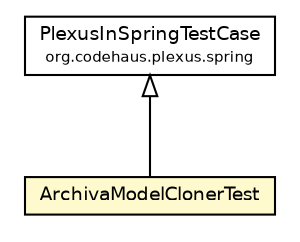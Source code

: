 #!/usr/local/bin/dot
#
# Class diagram 
# Generated by UmlGraph version 4.6 (http://www.spinellis.gr/sw/umlgraph)
#

digraph G {
	edge [fontname="Helvetica",fontsize=10,labelfontname="Helvetica",labelfontsize=10];
	node [fontname="Helvetica",fontsize=10,shape=plaintext];
	// org.apache.maven.archiva.model.ArchivaModelClonerTest
	c15885 [label=<<table border="0" cellborder="1" cellspacing="0" cellpadding="2" port="p" bgcolor="lemonChiffon" href="./ArchivaModelClonerTest.html">
		<tr><td><table border="0" cellspacing="0" cellpadding="1">
			<tr><td> ArchivaModelClonerTest </td></tr>
		</table></td></tr>
		</table>>, fontname="Helvetica", fontcolor="black", fontsize=9.0];
	//org.apache.maven.archiva.model.ArchivaModelClonerTest extends org.codehaus.plexus.spring.PlexusInSpringTestCase
	c16070:p -> c15885:p [dir=back,arrowtail=empty];
	// org.codehaus.plexus.spring.PlexusInSpringTestCase
	c16070 [label=<<table border="0" cellborder="1" cellspacing="0" cellpadding="2" port="p" href="http://java.sun.com/j2se/1.4.2/docs/api/org/codehaus/plexus/spring/PlexusInSpringTestCase.html">
		<tr><td><table border="0" cellspacing="0" cellpadding="1">
			<tr><td> PlexusInSpringTestCase </td></tr>
			<tr><td><font point-size="7.0"> org.codehaus.plexus.spring </font></td></tr>
		</table></td></tr>
		</table>>, fontname="Helvetica", fontcolor="black", fontsize=9.0];
}

